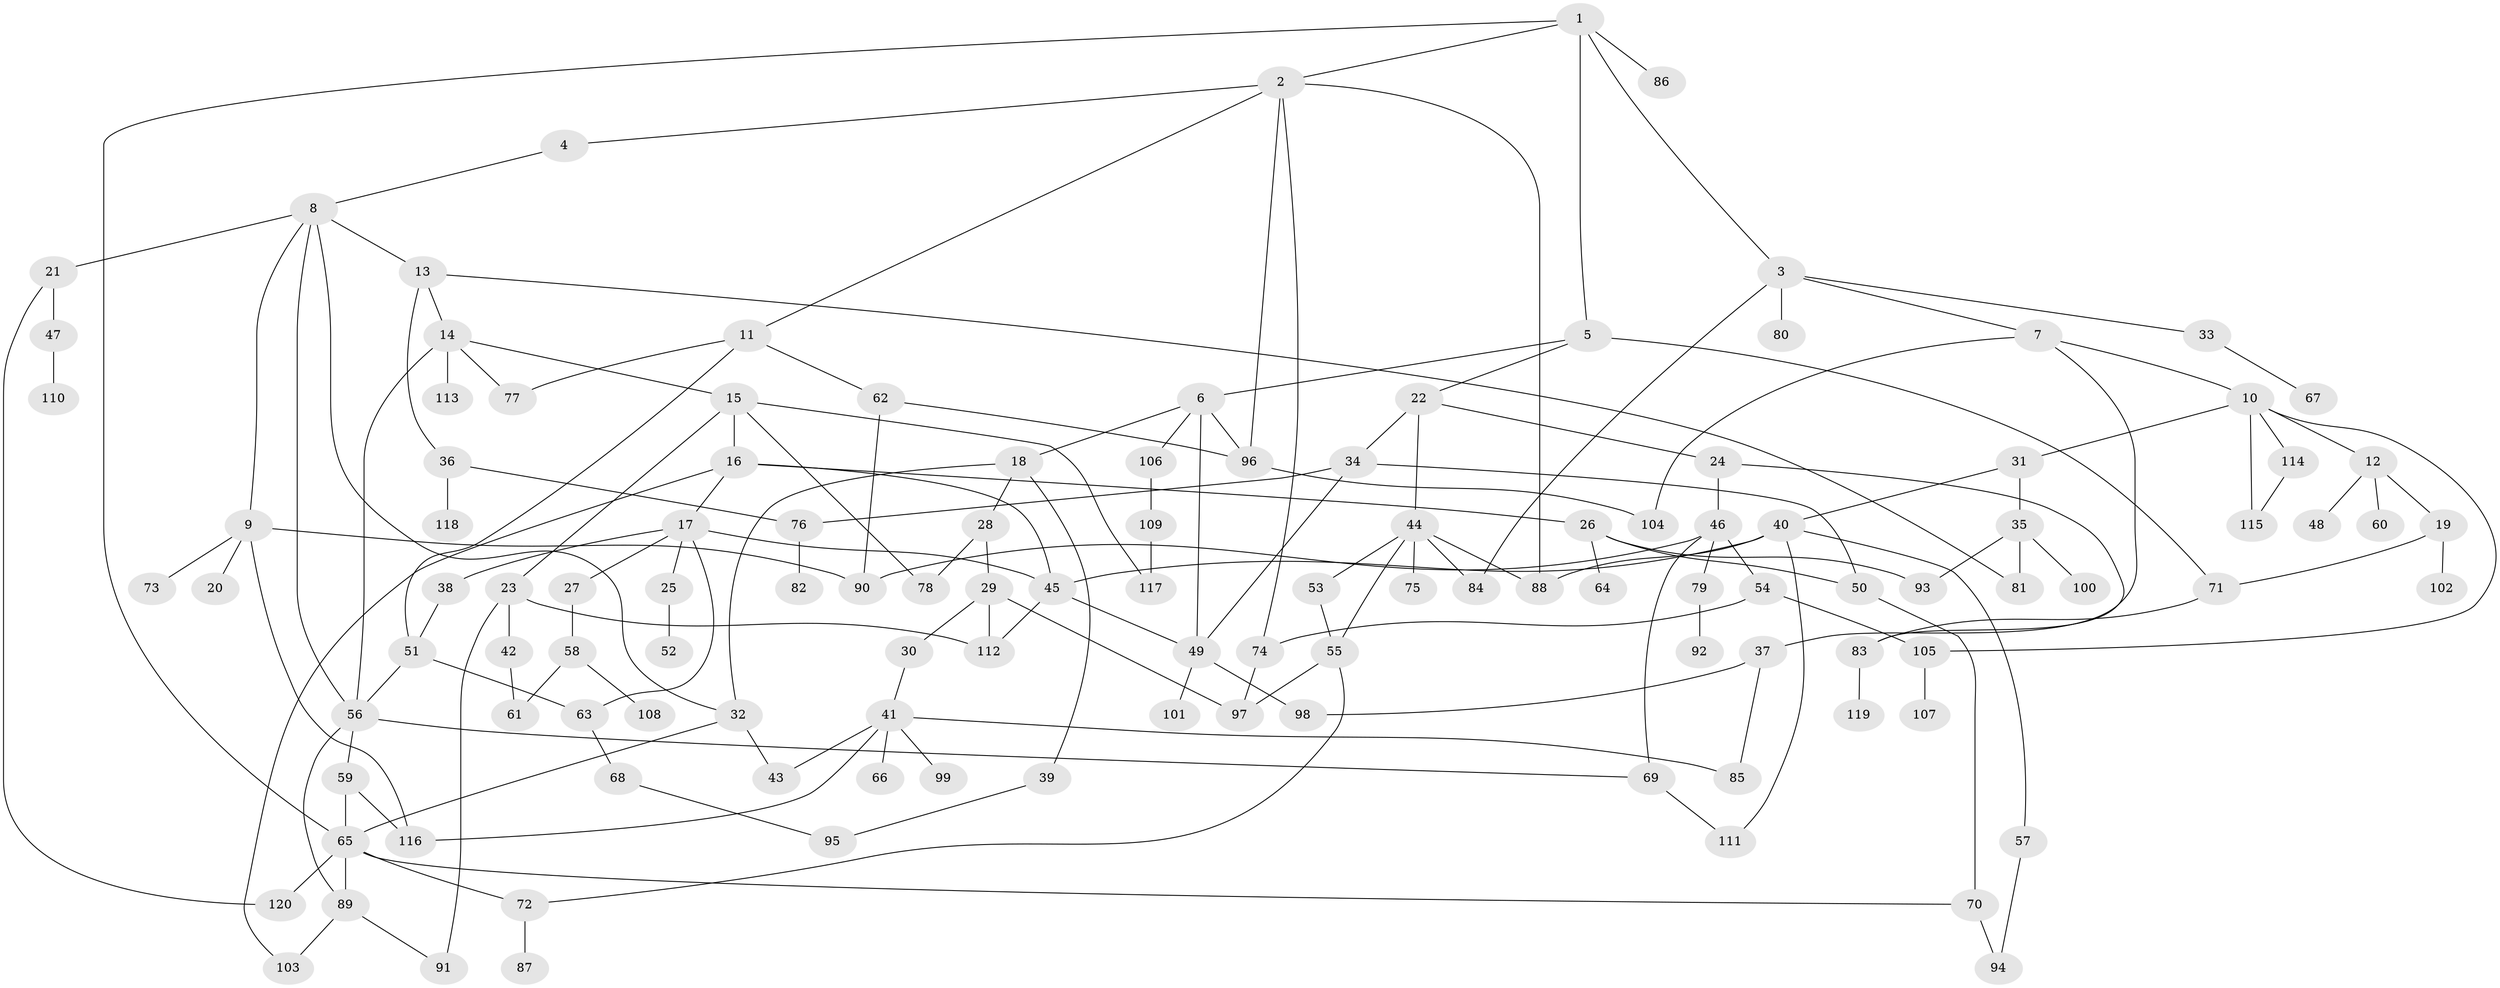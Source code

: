 // coarse degree distribution, {4: 0.175, 6: 0.0625, 7: 0.05, 9: 0.0125, 5: 0.075, 1: 0.2625, 3: 0.125, 8: 0.0375, 2: 0.2}
// Generated by graph-tools (version 1.1) at 2025/23/03/03/25 07:23:30]
// undirected, 120 vertices, 171 edges
graph export_dot {
graph [start="1"]
  node [color=gray90,style=filled];
  1;
  2;
  3;
  4;
  5;
  6;
  7;
  8;
  9;
  10;
  11;
  12;
  13;
  14;
  15;
  16;
  17;
  18;
  19;
  20;
  21;
  22;
  23;
  24;
  25;
  26;
  27;
  28;
  29;
  30;
  31;
  32;
  33;
  34;
  35;
  36;
  37;
  38;
  39;
  40;
  41;
  42;
  43;
  44;
  45;
  46;
  47;
  48;
  49;
  50;
  51;
  52;
  53;
  54;
  55;
  56;
  57;
  58;
  59;
  60;
  61;
  62;
  63;
  64;
  65;
  66;
  67;
  68;
  69;
  70;
  71;
  72;
  73;
  74;
  75;
  76;
  77;
  78;
  79;
  80;
  81;
  82;
  83;
  84;
  85;
  86;
  87;
  88;
  89;
  90;
  91;
  92;
  93;
  94;
  95;
  96;
  97;
  98;
  99;
  100;
  101;
  102;
  103;
  104;
  105;
  106;
  107;
  108;
  109;
  110;
  111;
  112;
  113;
  114;
  115;
  116;
  117;
  118;
  119;
  120;
  1 -- 2;
  1 -- 3;
  1 -- 5;
  1 -- 65;
  1 -- 86;
  2 -- 4;
  2 -- 11;
  2 -- 88;
  2 -- 74;
  2 -- 96;
  3 -- 7;
  3 -- 33;
  3 -- 80;
  3 -- 84;
  4 -- 8;
  5 -- 6;
  5 -- 22;
  5 -- 71;
  6 -- 18;
  6 -- 96;
  6 -- 106;
  6 -- 49;
  7 -- 10;
  7 -- 37;
  7 -- 104;
  8 -- 9;
  8 -- 13;
  8 -- 21;
  8 -- 32;
  8 -- 56;
  9 -- 20;
  9 -- 73;
  9 -- 90;
  9 -- 116;
  10 -- 12;
  10 -- 31;
  10 -- 105;
  10 -- 114;
  10 -- 115;
  11 -- 51;
  11 -- 62;
  11 -- 77;
  12 -- 19;
  12 -- 48;
  12 -- 60;
  13 -- 14;
  13 -- 36;
  13 -- 81;
  14 -- 15;
  14 -- 77;
  14 -- 113;
  14 -- 56;
  15 -- 16;
  15 -- 23;
  15 -- 117;
  15 -- 78;
  16 -- 17;
  16 -- 26;
  16 -- 103;
  16 -- 45;
  17 -- 25;
  17 -- 27;
  17 -- 38;
  17 -- 63;
  17 -- 45;
  18 -- 28;
  18 -- 39;
  18 -- 32;
  19 -- 71;
  19 -- 102;
  21 -- 47;
  21 -- 120;
  22 -- 24;
  22 -- 34;
  22 -- 44;
  23 -- 42;
  23 -- 91;
  23 -- 112;
  24 -- 46;
  24 -- 83;
  25 -- 52;
  26 -- 50;
  26 -- 64;
  26 -- 93;
  27 -- 58;
  28 -- 29;
  28 -- 78;
  29 -- 30;
  29 -- 97;
  29 -- 112;
  30 -- 41;
  31 -- 35;
  31 -- 40;
  32 -- 43;
  32 -- 65;
  33 -- 67;
  34 -- 49;
  34 -- 76;
  34 -- 50;
  35 -- 100;
  35 -- 93;
  35 -- 81;
  36 -- 118;
  36 -- 76;
  37 -- 85;
  37 -- 98;
  38 -- 51;
  39 -- 95;
  40 -- 45;
  40 -- 57;
  40 -- 111;
  40 -- 88;
  41 -- 43;
  41 -- 66;
  41 -- 85;
  41 -- 99;
  41 -- 116;
  42 -- 61;
  44 -- 53;
  44 -- 75;
  44 -- 84;
  44 -- 88;
  44 -- 55;
  45 -- 49;
  45 -- 112;
  46 -- 54;
  46 -- 79;
  46 -- 69;
  46 -- 90;
  47 -- 110;
  49 -- 98;
  49 -- 101;
  50 -- 70;
  51 -- 56;
  51 -- 63;
  53 -- 55;
  54 -- 74;
  54 -- 105;
  55 -- 72;
  55 -- 97;
  56 -- 59;
  56 -- 69;
  56 -- 89;
  57 -- 94;
  58 -- 61;
  58 -- 108;
  59 -- 65;
  59 -- 116;
  62 -- 90;
  62 -- 96;
  63 -- 68;
  65 -- 70;
  65 -- 120;
  65 -- 89;
  65 -- 72;
  68 -- 95;
  69 -- 111;
  70 -- 94;
  71 -- 83;
  72 -- 87;
  74 -- 97;
  76 -- 82;
  79 -- 92;
  83 -- 119;
  89 -- 103;
  89 -- 91;
  96 -- 104;
  105 -- 107;
  106 -- 109;
  109 -- 117;
  114 -- 115;
}
